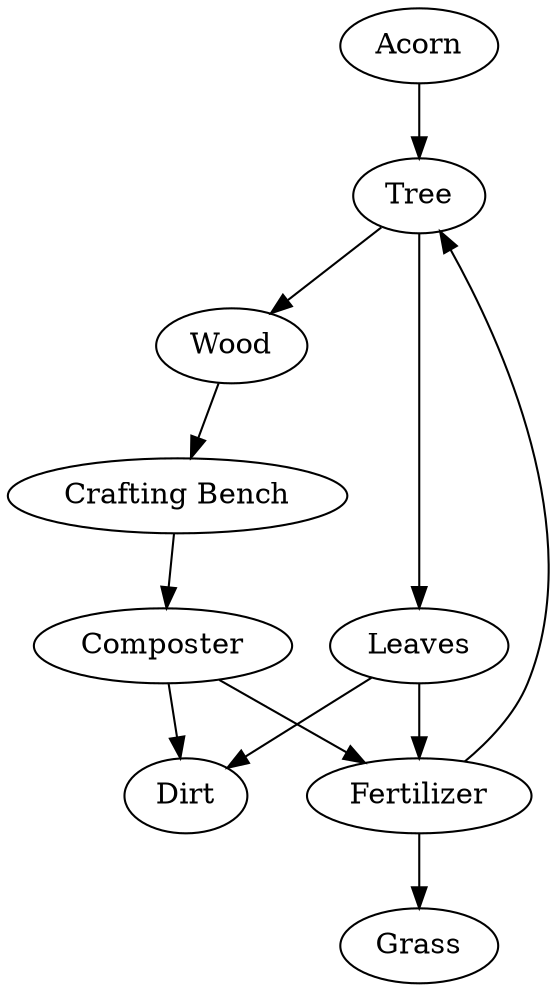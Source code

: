 // digraph Life {
//     Dog -> Canine;
//     Canine -> Mammal;
//     Mammal -> Vertibrate;
//     Vertibrate -> Animal;
//     Cat -> Feline;
//     Feline -> Mammal;
//     Equine -> Mammal;
//     Wolf -> Canine;
//     Lion -> Feline;
//     Insect -> Animal;
// }

digraph Dirt {

    Tree -> Wood
    Tree -> Leaves
    Wood -> "Crafting Bench"
    "Crafting Bench" -> Composter
    Composter -> Dirt
    "Leaves" -> Dirt

    Composter -> Fertilizer
    Leaves -> Fertilizer
    Fertilizer -> Tree
    Fertilizer -> Grass

    Acorn -> Tree

    
}
